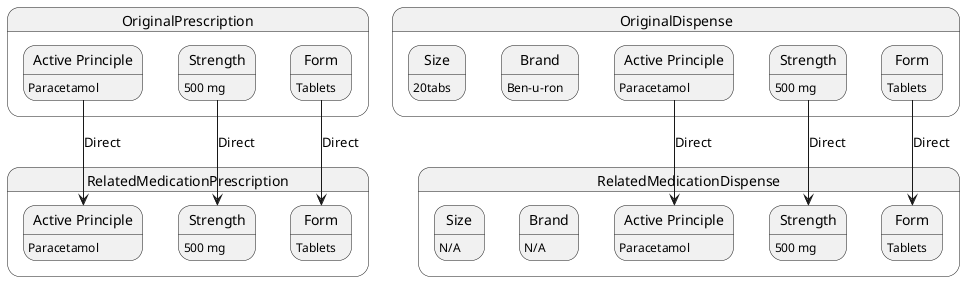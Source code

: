 @startuml

state OriginalPrescription {
state "Active Principle" as long1
long1: Paracetamol
state "Strength" as long2
long2: 500 mg
state "Form" as long3
long3:  Tablets

}

state RelatedMedicationPrescription {
state "Active Principle" as long4
long4: Paracetamol
state "Strength" as long5
long5: 500 mg
state "Form" as long6
long6:  Tablets

}
long1 --> long4 : Direct
long2 --> long5 : Direct
long3 --> long6 : Direct

state OriginalDispense {
state "Active Principle" as a1
a1: Paracetamol
state "Strength" as s1
s1: 500 mg
state "Form" as f1
f1:  Tablets
state "Brand" as b1
b1:  Ben-u-ron

state "Size" as size1
size1:  20tabs



}

state RelatedMedicationDispense {
state "Active Principle" as a2
a2: Paracetamol
state "Strength" as s2
s2: 500 mg
state "Form" as f2
f2:  Tablets
state "Brand" as b2
b2:  N/A

state "Size" as size2
size2:  N/A
}


a1 --> a2 : Direct
s1 --> s2 : Direct
f1 --> f2 : Direct

@enduml


